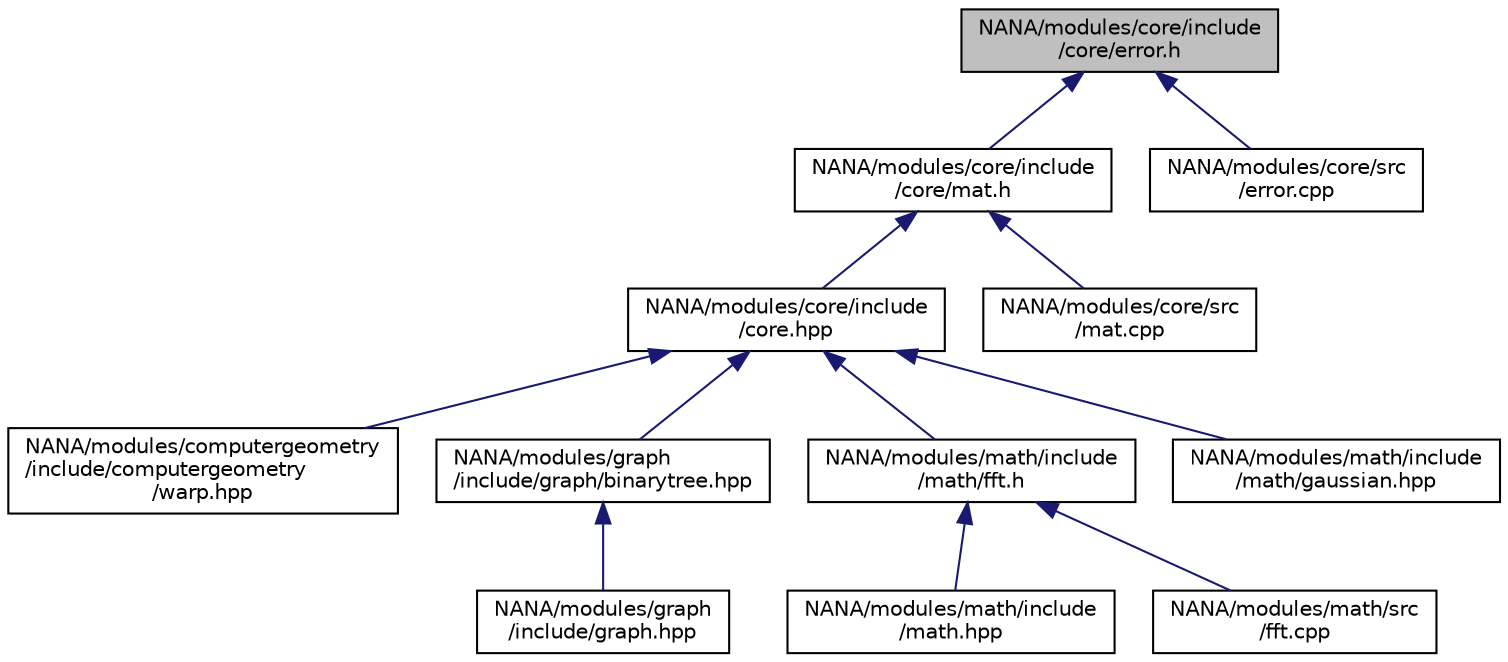 digraph "NANA/modules/core/include/core/error.h"
{
 // LATEX_PDF_SIZE
  edge [fontname="Helvetica",fontsize="10",labelfontname="Helvetica",labelfontsize="10"];
  node [fontname="Helvetica",fontsize="10",shape=record];
  Node1 [label="NANA/modules/core/include\l/core/error.h",height=0.2,width=0.4,color="black", fillcolor="grey75", style="filled", fontcolor="black",tooltip="用于抛出异常"];
  Node1 -> Node2 [dir="back",color="midnightblue",fontsize="10",style="solid",fontname="Helvetica"];
  Node2 [label="NANA/modules/core/include\l/core/mat.h",height=0.2,width=0.4,color="black", fillcolor="white", style="filled",URL="$mat_8h.html",tooltip="实现一个用于矩阵运算的模板类(仍在实现当中)"];
  Node2 -> Node3 [dir="back",color="midnightblue",fontsize="10",style="solid",fontname="Helvetica"];
  Node3 [label="NANA/modules/core/include\l/core.hpp",height=0.2,width=0.4,color="black", fillcolor="white", style="filled",URL="$core_8hpp.html",tooltip="包含基本的数据结构等"];
  Node3 -> Node4 [dir="back",color="midnightblue",fontsize="10",style="solid",fontname="Helvetica"];
  Node4 [label="NANA/modules/computergeometry\l/include/computergeometry\l/warp.hpp",height=0.2,width=0.4,color="black", fillcolor="white", style="filled",URL="$warp_8hpp.html",tooltip="实现点集的仿射变换和透视变换"];
  Node3 -> Node5 [dir="back",color="midnightblue",fontsize="10",style="solid",fontname="Helvetica"];
  Node5 [label="NANA/modules/graph\l/include/graph/binarytree.hpp",height=0.2,width=0.4,color="black", fillcolor="white", style="filled",URL="$binarytree_8hpp.html",tooltip="实现二叉树的模板"];
  Node5 -> Node6 [dir="back",color="midnightblue",fontsize="10",style="solid",fontname="Helvetica"];
  Node6 [label="NANA/modules/graph\l/include/graph.hpp",height=0.2,width=0.4,color="black", fillcolor="white", style="filled",URL="$graph_8hpp.html",tooltip="实现图论相关算法"];
  Node3 -> Node7 [dir="back",color="midnightblue",fontsize="10",style="solid",fontname="Helvetica"];
  Node7 [label="NANA/modules/math/include\l/math/fft.h",height=0.2,width=0.4,color="black", fillcolor="white", style="filled",URL="$fft_8h_source.html",tooltip=" "];
  Node7 -> Node8 [dir="back",color="midnightblue",fontsize="10",style="solid",fontname="Helvetica"];
  Node8 [label="NANA/modules/math/include\l/math.hpp",height=0.2,width=0.4,color="black", fillcolor="white", style="filled",URL="$math_8hpp.html",tooltip="实现基本的数学运算"];
  Node7 -> Node9 [dir="back",color="midnightblue",fontsize="10",style="solid",fontname="Helvetica"];
  Node9 [label="NANA/modules/math/src\l/fft.cpp",height=0.2,width=0.4,color="black", fillcolor="white", style="filled",URL="$fft_8cpp_source.html",tooltip=" "];
  Node3 -> Node10 [dir="back",color="midnightblue",fontsize="10",style="solid",fontname="Helvetica"];
  Node10 [label="NANA/modules/math/include\l/math/gaussian.hpp",height=0.2,width=0.4,color="black", fillcolor="white", style="filled",URL="$gaussian_8hpp_source.html",tooltip=" "];
  Node2 -> Node11 [dir="back",color="midnightblue",fontsize="10",style="solid",fontname="Helvetica"];
  Node11 [label="NANA/modules/core/src\l/mat.cpp",height=0.2,width=0.4,color="black", fillcolor="white", style="filled",URL="$mat_8cpp.html",tooltip="实现Mat的相关功能"];
  Node1 -> Node12 [dir="back",color="midnightblue",fontsize="10",style="solid",fontname="Helvetica"];
  Node12 [label="NANA/modules/core/src\l/error.cpp",height=0.2,width=0.4,color="black", fillcolor="white", style="filled",URL="$error_8cpp_source.html",tooltip=" "];
}
